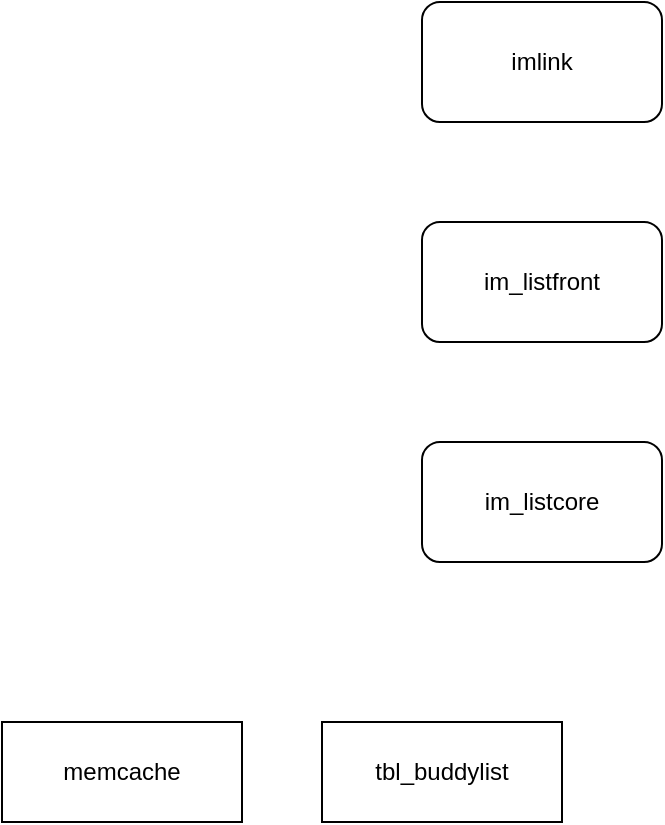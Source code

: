 <mxfile version="20.5.1" type="github">
  <diagram id="QdjxIvEJR9LBu93KxpUd" name="第 1 页">
    <mxGraphModel dx="1761" dy="965" grid="1" gridSize="10" guides="1" tooltips="1" connect="1" arrows="1" fold="1" page="1" pageScale="1" pageWidth="827" pageHeight="1169" math="0" shadow="0">
      <root>
        <mxCell id="0" />
        <mxCell id="1" parent="0" />
        <mxCell id="XQiLgrGhuhs7tkKkDPyf-1" value="imlink" style="rounded=1;whiteSpace=wrap;html=1;" vertex="1" parent="1">
          <mxGeometry x="280" y="30" width="120" height="60" as="geometry" />
        </mxCell>
        <mxCell id="XQiLgrGhuhs7tkKkDPyf-2" value="im_listfront" style="rounded=1;whiteSpace=wrap;html=1;" vertex="1" parent="1">
          <mxGeometry x="280" y="140" width="120" height="60" as="geometry" />
        </mxCell>
        <mxCell id="XQiLgrGhuhs7tkKkDPyf-3" value="im_listcore" style="rounded=1;whiteSpace=wrap;html=1;" vertex="1" parent="1">
          <mxGeometry x="280" y="250" width="120" height="60" as="geometry" />
        </mxCell>
        <mxCell id="XQiLgrGhuhs7tkKkDPyf-4" value="&lt;span style=&quot;font-size: 12px;&quot;&gt;tbl_buddylist&lt;/span&gt;" style="rounded=0;whiteSpace=wrap;html=1;" vertex="1" parent="1">
          <mxGeometry x="230" y="390" width="120" height="50" as="geometry" />
        </mxCell>
        <mxCell id="XQiLgrGhuhs7tkKkDPyf-5" value="&lt;span style=&quot;font-size: 12px;&quot;&gt;memcache&lt;/span&gt;" style="rounded=0;whiteSpace=wrap;html=1;" vertex="1" parent="1">
          <mxGeometry x="70" y="390" width="120" height="50" as="geometry" />
        </mxCell>
      </root>
    </mxGraphModel>
  </diagram>
</mxfile>

